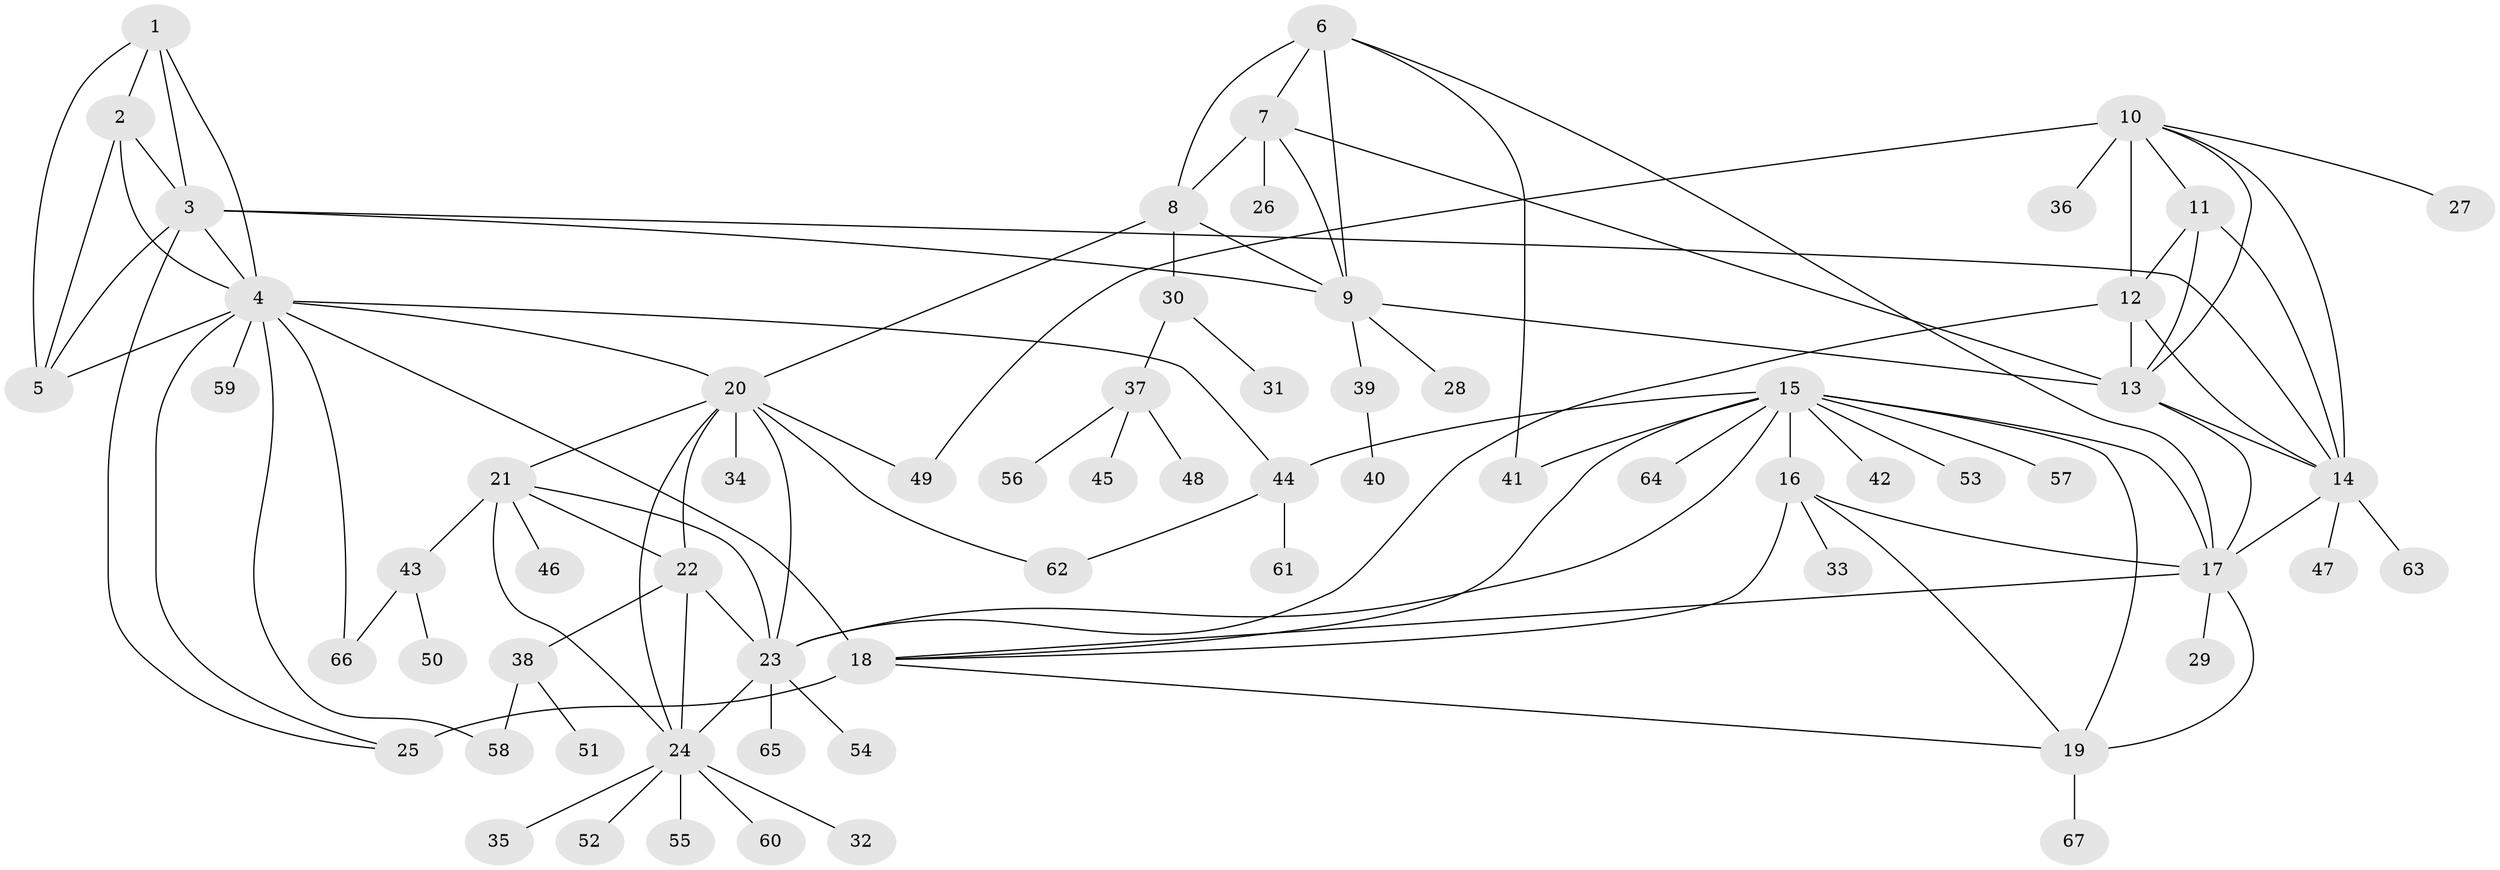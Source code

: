 // original degree distribution, {5: 0.05504587155963303, 8: 0.01834862385321101, 12: 0.01834862385321101, 7: 0.027522935779816515, 6: 0.045871559633027525, 4: 0.01834862385321101, 9: 0.027522935779816515, 10: 0.03669724770642202, 11: 0.009174311926605505, 1: 0.5871559633027523, 2: 0.11009174311926606, 3: 0.045871559633027525}
// Generated by graph-tools (version 1.1) at 2025/52/03/04/25 22:52:33]
// undirected, 67 vertices, 109 edges
graph export_dot {
  node [color=gray90,style=filled];
  1;
  2;
  3;
  4;
  5;
  6;
  7;
  8;
  9;
  10;
  11;
  12;
  13;
  14;
  15;
  16;
  17;
  18;
  19;
  20;
  21;
  22;
  23;
  24;
  25;
  26;
  27;
  28;
  29;
  30;
  31;
  32;
  33;
  34;
  35;
  36;
  37;
  38;
  39;
  40;
  41;
  42;
  43;
  44;
  45;
  46;
  47;
  48;
  49;
  50;
  51;
  52;
  53;
  54;
  55;
  56;
  57;
  58;
  59;
  60;
  61;
  62;
  63;
  64;
  65;
  66;
  67;
  1 -- 2 [weight=1.0];
  1 -- 3 [weight=1.0];
  1 -- 4 [weight=1.0];
  1 -- 5 [weight=1.0];
  2 -- 3 [weight=1.0];
  2 -- 4 [weight=1.0];
  2 -- 5 [weight=1.0];
  3 -- 4 [weight=1.0];
  3 -- 5 [weight=1.0];
  3 -- 9 [weight=1.0];
  3 -- 14 [weight=1.0];
  3 -- 25 [weight=1.0];
  4 -- 5 [weight=1.0];
  4 -- 18 [weight=1.0];
  4 -- 20 [weight=1.0];
  4 -- 25 [weight=1.0];
  4 -- 44 [weight=1.0];
  4 -- 58 [weight=1.0];
  4 -- 59 [weight=1.0];
  4 -- 66 [weight=1.0];
  6 -- 7 [weight=1.0];
  6 -- 8 [weight=2.0];
  6 -- 9 [weight=1.0];
  6 -- 17 [weight=1.0];
  6 -- 41 [weight=1.0];
  7 -- 8 [weight=2.0];
  7 -- 9 [weight=1.0];
  7 -- 13 [weight=1.0];
  7 -- 26 [weight=3.0];
  8 -- 9 [weight=2.0];
  8 -- 20 [weight=1.0];
  8 -- 30 [weight=1.0];
  9 -- 13 [weight=1.0];
  9 -- 28 [weight=1.0];
  9 -- 39 [weight=1.0];
  10 -- 11 [weight=1.0];
  10 -- 12 [weight=1.0];
  10 -- 13 [weight=1.0];
  10 -- 14 [weight=1.0];
  10 -- 27 [weight=1.0];
  10 -- 36 [weight=3.0];
  10 -- 49 [weight=1.0];
  11 -- 12 [weight=1.0];
  11 -- 13 [weight=3.0];
  11 -- 14 [weight=1.0];
  12 -- 13 [weight=1.0];
  12 -- 14 [weight=1.0];
  12 -- 23 [weight=1.0];
  13 -- 14 [weight=1.0];
  13 -- 17 [weight=2.0];
  14 -- 17 [weight=1.0];
  14 -- 47 [weight=1.0];
  14 -- 63 [weight=1.0];
  15 -- 16 [weight=1.0];
  15 -- 17 [weight=1.0];
  15 -- 18 [weight=1.0];
  15 -- 19 [weight=1.0];
  15 -- 23 [weight=1.0];
  15 -- 41 [weight=1.0];
  15 -- 42 [weight=1.0];
  15 -- 44 [weight=1.0];
  15 -- 53 [weight=1.0];
  15 -- 57 [weight=1.0];
  15 -- 64 [weight=1.0];
  16 -- 17 [weight=1.0];
  16 -- 18 [weight=1.0];
  16 -- 19 [weight=1.0];
  16 -- 33 [weight=1.0];
  17 -- 18 [weight=1.0];
  17 -- 19 [weight=1.0];
  17 -- 29 [weight=2.0];
  18 -- 19 [weight=1.0];
  18 -- 25 [weight=4.0];
  19 -- 67 [weight=1.0];
  20 -- 21 [weight=1.0];
  20 -- 22 [weight=1.0];
  20 -- 23 [weight=1.0];
  20 -- 24 [weight=1.0];
  20 -- 34 [weight=1.0];
  20 -- 49 [weight=1.0];
  20 -- 62 [weight=1.0];
  21 -- 22 [weight=1.0];
  21 -- 23 [weight=1.0];
  21 -- 24 [weight=1.0];
  21 -- 43 [weight=1.0];
  21 -- 46 [weight=1.0];
  22 -- 23 [weight=1.0];
  22 -- 24 [weight=1.0];
  22 -- 38 [weight=1.0];
  23 -- 24 [weight=1.0];
  23 -- 54 [weight=1.0];
  23 -- 65 [weight=1.0];
  24 -- 32 [weight=1.0];
  24 -- 35 [weight=1.0];
  24 -- 52 [weight=1.0];
  24 -- 55 [weight=1.0];
  24 -- 60 [weight=1.0];
  30 -- 31 [weight=1.0];
  30 -- 37 [weight=1.0];
  37 -- 45 [weight=1.0];
  37 -- 48 [weight=1.0];
  37 -- 56 [weight=1.0];
  38 -- 51 [weight=1.0];
  38 -- 58 [weight=1.0];
  39 -- 40 [weight=1.0];
  43 -- 50 [weight=1.0];
  43 -- 66 [weight=1.0];
  44 -- 61 [weight=1.0];
  44 -- 62 [weight=1.0];
}
